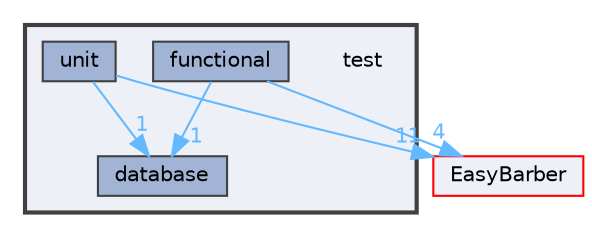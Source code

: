 digraph "C:/Users/mathe/OneDrive/Área de Trabalho/EasyBarber/test"
{
 // LATEX_PDF_SIZE
  bgcolor="transparent";
  edge [fontname=Helvetica,fontsize=10,labelfontname=Helvetica,labelfontsize=10];
  node [fontname=Helvetica,fontsize=10,shape=box,height=0.2,width=0.4];
  compound=true
  subgraph clusterdir_13e138d54eb8818da29c3992edef070a {
    graph [ bgcolor="#edf0f7", pencolor="grey25", label="", fontname=Helvetica,fontsize=10 style="filled,bold", URL="dir_13e138d54eb8818da29c3992edef070a.html",tooltip=""]
    dir_13e138d54eb8818da29c3992edef070a [shape=plaintext, label="test"];
  dir_ec0aef3b2bee211f11bd5481f679a160 [label="database", fillcolor="#a2b4d6", color="grey25", style="filled", URL="dir_ec0aef3b2bee211f11bd5481f679a160.html",tooltip=""];
  dir_f792b5dc9a503f8514b127733fd1f0d5 [label="functional", fillcolor="#a2b4d6", color="grey25", style="filled", URL="dir_f792b5dc9a503f8514b127733fd1f0d5.html",tooltip=""];
  dir_6a07fdbc4b50e86806a88566ca8f66e4 [label="unit", fillcolor="#a2b4d6", color="grey25", style="filled", URL="dir_6a07fdbc4b50e86806a88566ca8f66e4.html",tooltip=""];
  }
  dir_df932a88e0e8d76e2cc96779d9f7d917 [label="EasyBarber", fillcolor="#edf0f7", color="red", style="filled", URL="dir_df932a88e0e8d76e2cc96779d9f7d917.html",tooltip=""];
  dir_f792b5dc9a503f8514b127733fd1f0d5->dir_df932a88e0e8d76e2cc96779d9f7d917 [headlabel="4", labeldistance=1.5 headhref="dir_000008_000007.html" href="dir_000008_000007.html" color="steelblue1" fontcolor="steelblue1"];
  dir_f792b5dc9a503f8514b127733fd1f0d5->dir_ec0aef3b2bee211f11bd5481f679a160 [headlabel="1", labeldistance=1.5 headhref="dir_000008_000004.html" href="dir_000008_000004.html" color="steelblue1" fontcolor="steelblue1"];
  dir_6a07fdbc4b50e86806a88566ca8f66e4->dir_df932a88e0e8d76e2cc96779d9f7d917 [headlabel="11", labeldistance=1.5 headhref="dir_000012_000007.html" href="dir_000012_000007.html" color="steelblue1" fontcolor="steelblue1"];
  dir_6a07fdbc4b50e86806a88566ca8f66e4->dir_ec0aef3b2bee211f11bd5481f679a160 [headlabel="1", labeldistance=1.5 headhref="dir_000012_000004.html" href="dir_000012_000004.html" color="steelblue1" fontcolor="steelblue1"];
}
